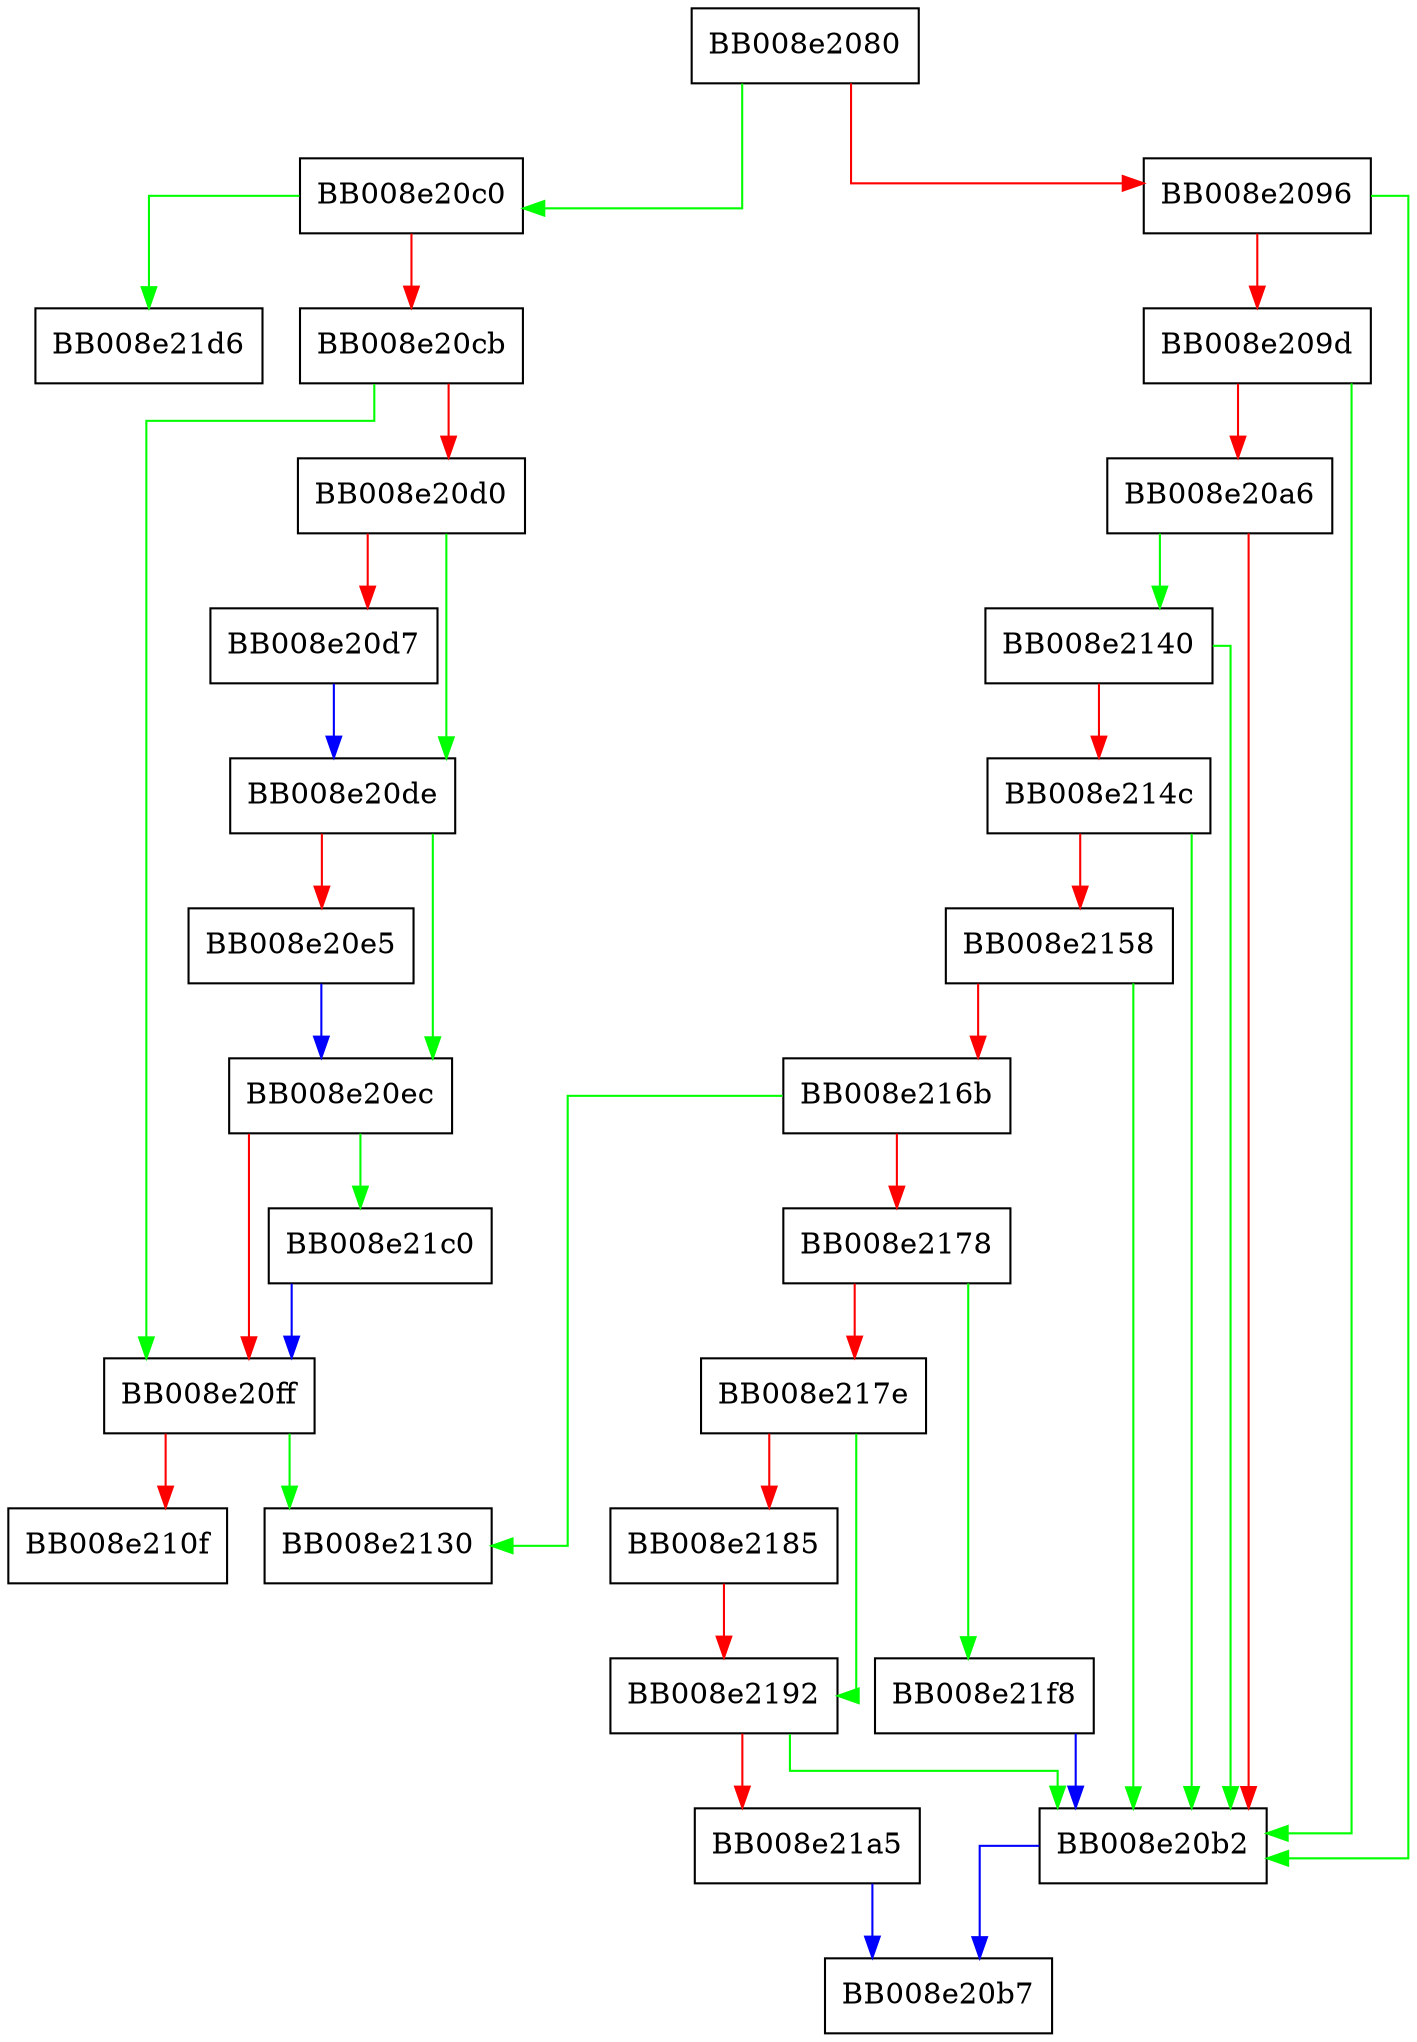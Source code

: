 digraph maybe_init {
  node [shape="box"];
  graph [splines=ortho];
  BB008e2080 -> BB008e20c0 [color="green"];
  BB008e2080 -> BB008e2096 [color="red"];
  BB008e2096 -> BB008e20b2 [color="green"];
  BB008e2096 -> BB008e209d [color="red"];
  BB008e209d -> BB008e20b2 [color="green"];
  BB008e209d -> BB008e20a6 [color="red"];
  BB008e20a6 -> BB008e2140 [color="green"];
  BB008e20a6 -> BB008e20b2 [color="red"];
  BB008e20b2 -> BB008e20b7 [color="blue"];
  BB008e20c0 -> BB008e21d6 [color="green"];
  BB008e20c0 -> BB008e20cb [color="red"];
  BB008e20cb -> BB008e20ff [color="green"];
  BB008e20cb -> BB008e20d0 [color="red"];
  BB008e20d0 -> BB008e20de [color="green"];
  BB008e20d0 -> BB008e20d7 [color="red"];
  BB008e20d7 -> BB008e20de [color="blue"];
  BB008e20de -> BB008e20ec [color="green"];
  BB008e20de -> BB008e20e5 [color="red"];
  BB008e20e5 -> BB008e20ec [color="blue"];
  BB008e20ec -> BB008e21c0 [color="green"];
  BB008e20ec -> BB008e20ff [color="red"];
  BB008e20ff -> BB008e2130 [color="green"];
  BB008e20ff -> BB008e210f [color="red"];
  BB008e2140 -> BB008e20b2 [color="green"];
  BB008e2140 -> BB008e214c [color="red"];
  BB008e214c -> BB008e20b2 [color="green"];
  BB008e214c -> BB008e2158 [color="red"];
  BB008e2158 -> BB008e20b2 [color="green"];
  BB008e2158 -> BB008e216b [color="red"];
  BB008e216b -> BB008e2130 [color="green"];
  BB008e216b -> BB008e2178 [color="red"];
  BB008e2178 -> BB008e21f8 [color="green"];
  BB008e2178 -> BB008e217e [color="red"];
  BB008e217e -> BB008e2192 [color="green"];
  BB008e217e -> BB008e2185 [color="red"];
  BB008e2185 -> BB008e2192 [color="red"];
  BB008e2192 -> BB008e20b2 [color="green"];
  BB008e2192 -> BB008e21a5 [color="red"];
  BB008e21a5 -> BB008e20b7 [color="blue"];
  BB008e21c0 -> BB008e20ff [color="blue"];
  BB008e21f8 -> BB008e20b2 [color="blue"];
}
